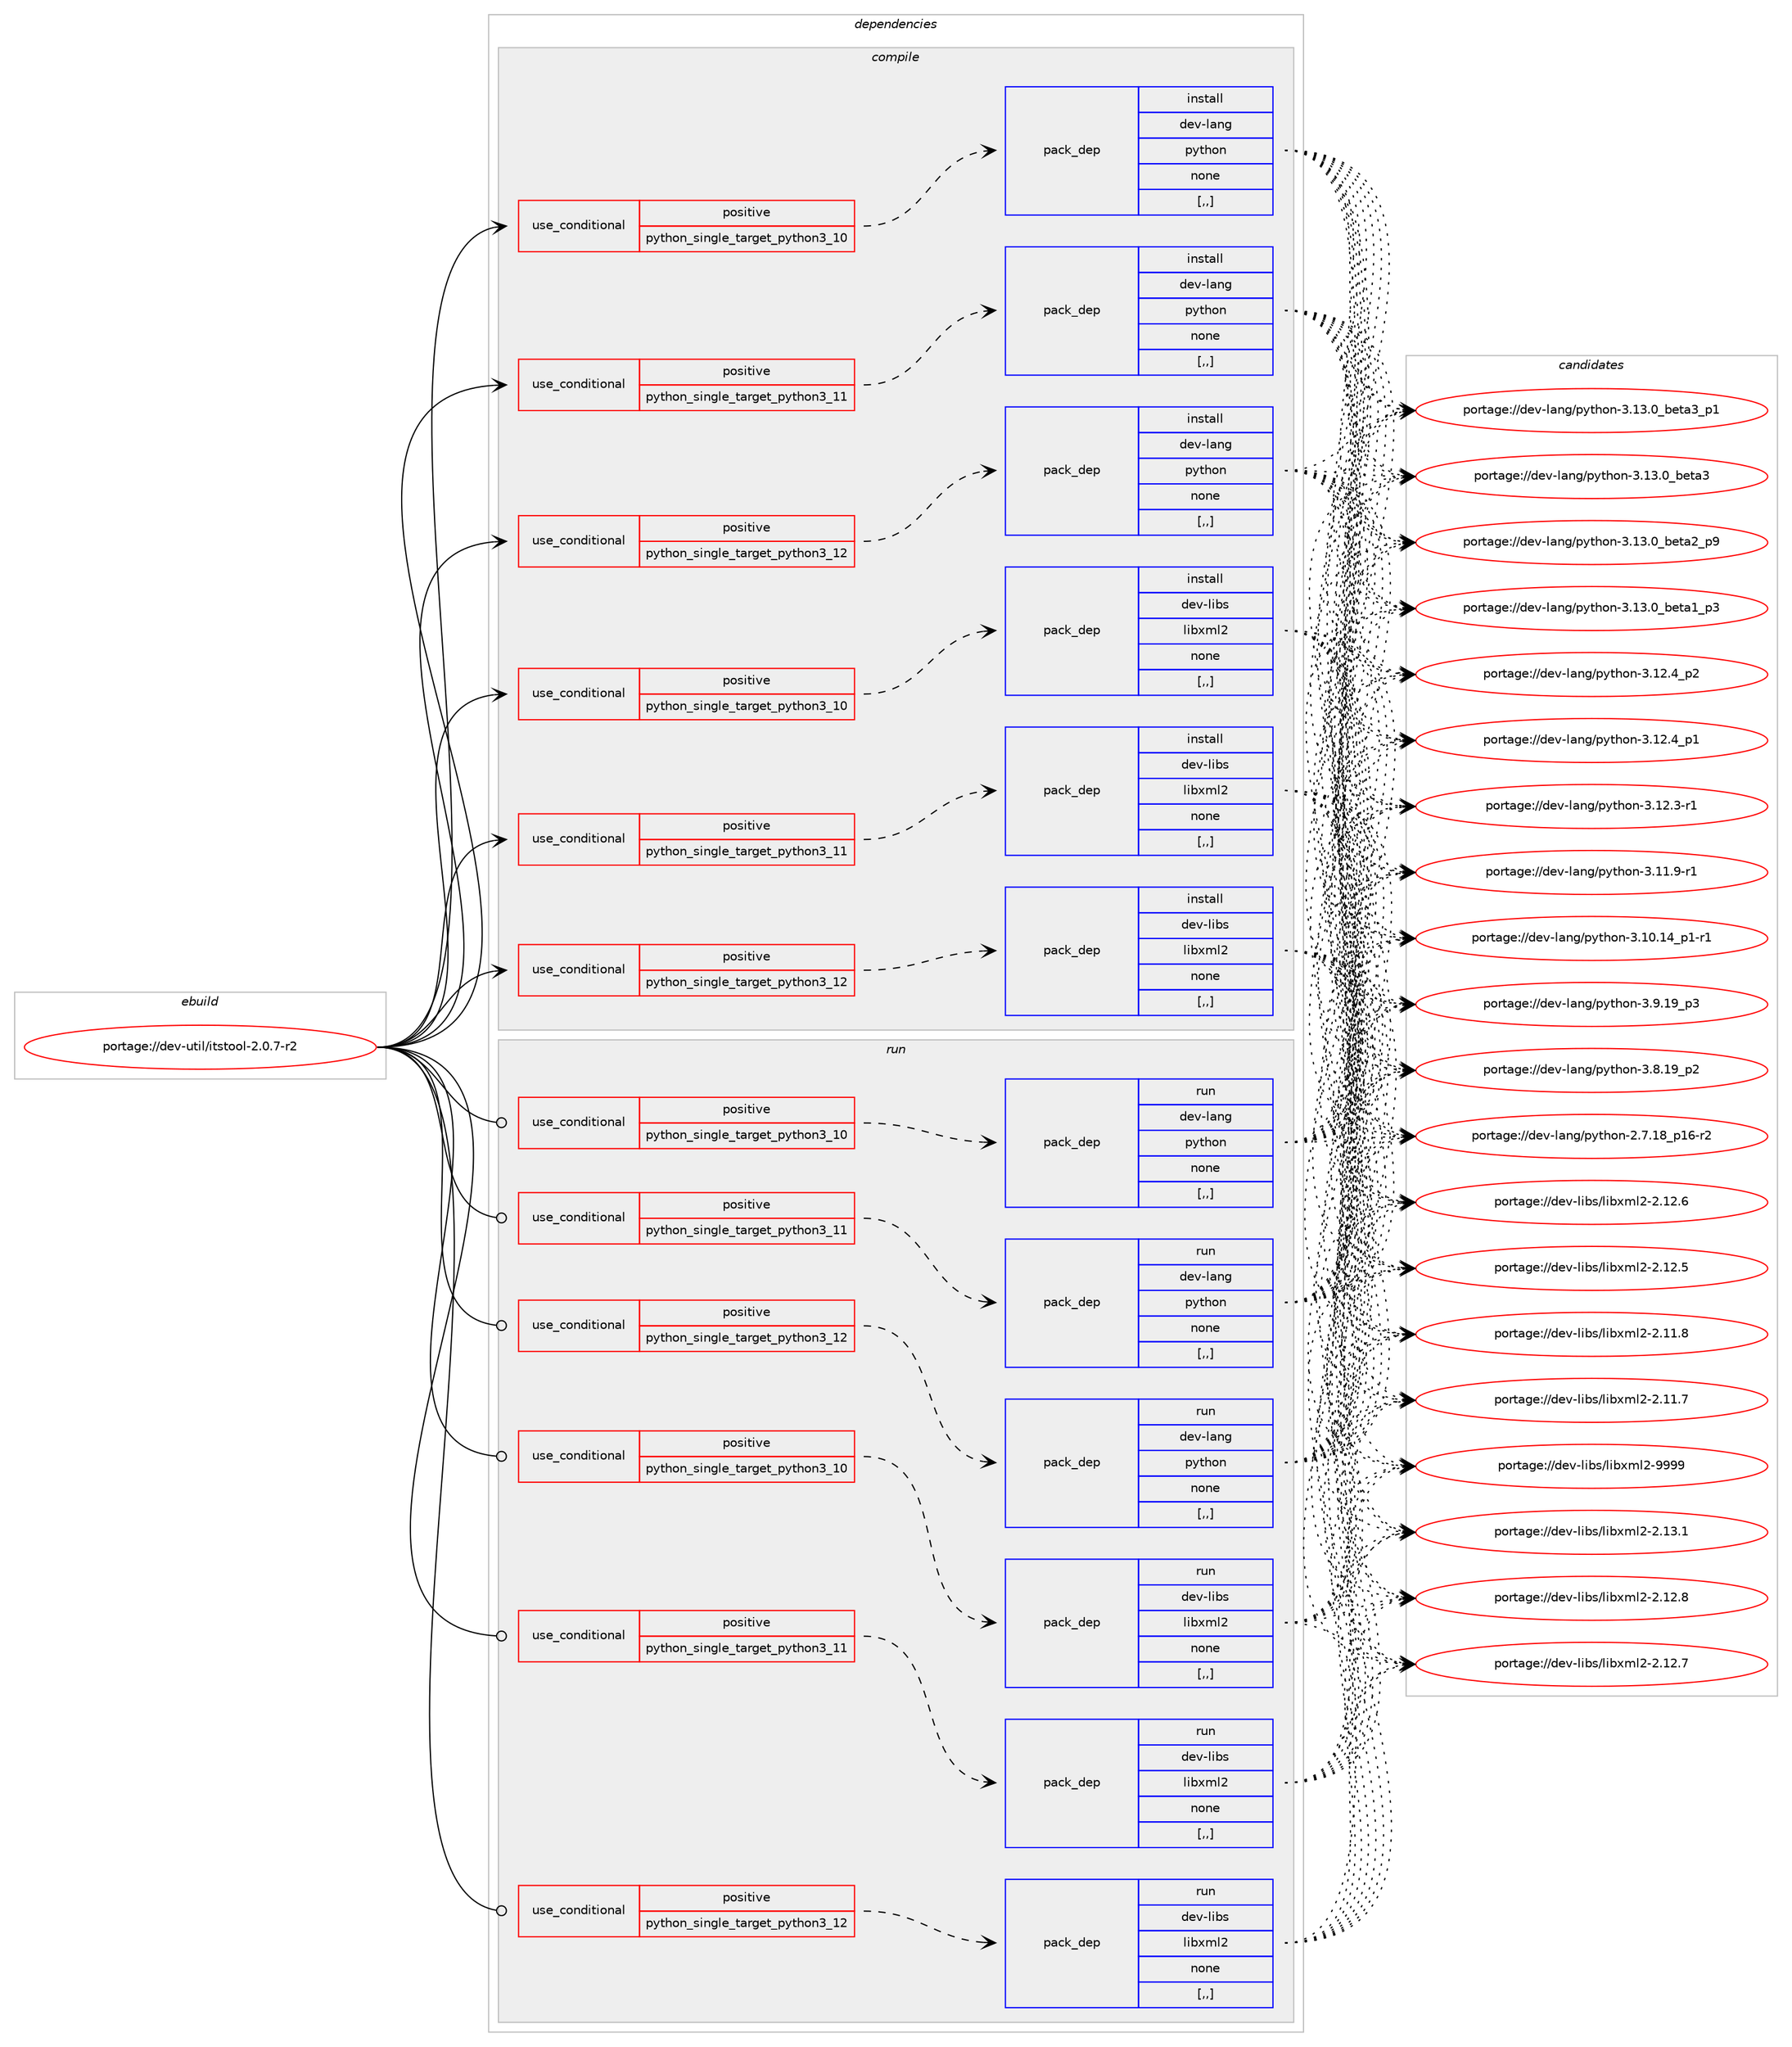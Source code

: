 digraph prolog {

# *************
# Graph options
# *************

newrank=true;
concentrate=true;
compound=true;
graph [rankdir=LR,fontname=Helvetica,fontsize=10,ranksep=1.5];#, ranksep=2.5, nodesep=0.2];
edge  [arrowhead=vee];
node  [fontname=Helvetica,fontsize=10];

# **********
# The ebuild
# **********

subgraph cluster_leftcol {
color=gray;
label=<<i>ebuild</i>>;
id [label="portage://dev-util/itstool-2.0.7-r2", color=red, width=4, href="../dev-util/itstool-2.0.7-r2.svg"];
}

# ****************
# The dependencies
# ****************

subgraph cluster_midcol {
color=gray;
label=<<i>dependencies</i>>;
subgraph cluster_compile {
fillcolor="#eeeeee";
style=filled;
label=<<i>compile</i>>;
subgraph cond60652 {
dependency215259 [label=<<TABLE BORDER="0" CELLBORDER="1" CELLSPACING="0" CELLPADDING="4"><TR><TD ROWSPAN="3" CELLPADDING="10">use_conditional</TD></TR><TR><TD>positive</TD></TR><TR><TD>python_single_target_python3_10</TD></TR></TABLE>>, shape=none, color=red];
subgraph pack153177 {
dependency215260 [label=<<TABLE BORDER="0" CELLBORDER="1" CELLSPACING="0" CELLPADDING="4" WIDTH="220"><TR><TD ROWSPAN="6" CELLPADDING="30">pack_dep</TD></TR><TR><TD WIDTH="110">install</TD></TR><TR><TD>dev-lang</TD></TR><TR><TD>python</TD></TR><TR><TD>none</TD></TR><TR><TD>[,,]</TD></TR></TABLE>>, shape=none, color=blue];
}
dependency215259:e -> dependency215260:w [weight=20,style="dashed",arrowhead="vee"];
}
id:e -> dependency215259:w [weight=20,style="solid",arrowhead="vee"];
subgraph cond60653 {
dependency215261 [label=<<TABLE BORDER="0" CELLBORDER="1" CELLSPACING="0" CELLPADDING="4"><TR><TD ROWSPAN="3" CELLPADDING="10">use_conditional</TD></TR><TR><TD>positive</TD></TR><TR><TD>python_single_target_python3_10</TD></TR></TABLE>>, shape=none, color=red];
subgraph pack153178 {
dependency215262 [label=<<TABLE BORDER="0" CELLBORDER="1" CELLSPACING="0" CELLPADDING="4" WIDTH="220"><TR><TD ROWSPAN="6" CELLPADDING="30">pack_dep</TD></TR><TR><TD WIDTH="110">install</TD></TR><TR><TD>dev-libs</TD></TR><TR><TD>libxml2</TD></TR><TR><TD>none</TD></TR><TR><TD>[,,]</TD></TR></TABLE>>, shape=none, color=blue];
}
dependency215261:e -> dependency215262:w [weight=20,style="dashed",arrowhead="vee"];
}
id:e -> dependency215261:w [weight=20,style="solid",arrowhead="vee"];
subgraph cond60654 {
dependency215263 [label=<<TABLE BORDER="0" CELLBORDER="1" CELLSPACING="0" CELLPADDING="4"><TR><TD ROWSPAN="3" CELLPADDING="10">use_conditional</TD></TR><TR><TD>positive</TD></TR><TR><TD>python_single_target_python3_11</TD></TR></TABLE>>, shape=none, color=red];
subgraph pack153179 {
dependency215264 [label=<<TABLE BORDER="0" CELLBORDER="1" CELLSPACING="0" CELLPADDING="4" WIDTH="220"><TR><TD ROWSPAN="6" CELLPADDING="30">pack_dep</TD></TR><TR><TD WIDTH="110">install</TD></TR><TR><TD>dev-lang</TD></TR><TR><TD>python</TD></TR><TR><TD>none</TD></TR><TR><TD>[,,]</TD></TR></TABLE>>, shape=none, color=blue];
}
dependency215263:e -> dependency215264:w [weight=20,style="dashed",arrowhead="vee"];
}
id:e -> dependency215263:w [weight=20,style="solid",arrowhead="vee"];
subgraph cond60655 {
dependency215265 [label=<<TABLE BORDER="0" CELLBORDER="1" CELLSPACING="0" CELLPADDING="4"><TR><TD ROWSPAN="3" CELLPADDING="10">use_conditional</TD></TR><TR><TD>positive</TD></TR><TR><TD>python_single_target_python3_11</TD></TR></TABLE>>, shape=none, color=red];
subgraph pack153180 {
dependency215266 [label=<<TABLE BORDER="0" CELLBORDER="1" CELLSPACING="0" CELLPADDING="4" WIDTH="220"><TR><TD ROWSPAN="6" CELLPADDING="30">pack_dep</TD></TR><TR><TD WIDTH="110">install</TD></TR><TR><TD>dev-libs</TD></TR><TR><TD>libxml2</TD></TR><TR><TD>none</TD></TR><TR><TD>[,,]</TD></TR></TABLE>>, shape=none, color=blue];
}
dependency215265:e -> dependency215266:w [weight=20,style="dashed",arrowhead="vee"];
}
id:e -> dependency215265:w [weight=20,style="solid",arrowhead="vee"];
subgraph cond60656 {
dependency215267 [label=<<TABLE BORDER="0" CELLBORDER="1" CELLSPACING="0" CELLPADDING="4"><TR><TD ROWSPAN="3" CELLPADDING="10">use_conditional</TD></TR><TR><TD>positive</TD></TR><TR><TD>python_single_target_python3_12</TD></TR></TABLE>>, shape=none, color=red];
subgraph pack153181 {
dependency215268 [label=<<TABLE BORDER="0" CELLBORDER="1" CELLSPACING="0" CELLPADDING="4" WIDTH="220"><TR><TD ROWSPAN="6" CELLPADDING="30">pack_dep</TD></TR><TR><TD WIDTH="110">install</TD></TR><TR><TD>dev-lang</TD></TR><TR><TD>python</TD></TR><TR><TD>none</TD></TR><TR><TD>[,,]</TD></TR></TABLE>>, shape=none, color=blue];
}
dependency215267:e -> dependency215268:w [weight=20,style="dashed",arrowhead="vee"];
}
id:e -> dependency215267:w [weight=20,style="solid",arrowhead="vee"];
subgraph cond60657 {
dependency215269 [label=<<TABLE BORDER="0" CELLBORDER="1" CELLSPACING="0" CELLPADDING="4"><TR><TD ROWSPAN="3" CELLPADDING="10">use_conditional</TD></TR><TR><TD>positive</TD></TR><TR><TD>python_single_target_python3_12</TD></TR></TABLE>>, shape=none, color=red];
subgraph pack153182 {
dependency215270 [label=<<TABLE BORDER="0" CELLBORDER="1" CELLSPACING="0" CELLPADDING="4" WIDTH="220"><TR><TD ROWSPAN="6" CELLPADDING="30">pack_dep</TD></TR><TR><TD WIDTH="110">install</TD></TR><TR><TD>dev-libs</TD></TR><TR><TD>libxml2</TD></TR><TR><TD>none</TD></TR><TR><TD>[,,]</TD></TR></TABLE>>, shape=none, color=blue];
}
dependency215269:e -> dependency215270:w [weight=20,style="dashed",arrowhead="vee"];
}
id:e -> dependency215269:w [weight=20,style="solid",arrowhead="vee"];
}
subgraph cluster_compileandrun {
fillcolor="#eeeeee";
style=filled;
label=<<i>compile and run</i>>;
}
subgraph cluster_run {
fillcolor="#eeeeee";
style=filled;
label=<<i>run</i>>;
subgraph cond60658 {
dependency215271 [label=<<TABLE BORDER="0" CELLBORDER="1" CELLSPACING="0" CELLPADDING="4"><TR><TD ROWSPAN="3" CELLPADDING="10">use_conditional</TD></TR><TR><TD>positive</TD></TR><TR><TD>python_single_target_python3_10</TD></TR></TABLE>>, shape=none, color=red];
subgraph pack153183 {
dependency215272 [label=<<TABLE BORDER="0" CELLBORDER="1" CELLSPACING="0" CELLPADDING="4" WIDTH="220"><TR><TD ROWSPAN="6" CELLPADDING="30">pack_dep</TD></TR><TR><TD WIDTH="110">run</TD></TR><TR><TD>dev-lang</TD></TR><TR><TD>python</TD></TR><TR><TD>none</TD></TR><TR><TD>[,,]</TD></TR></TABLE>>, shape=none, color=blue];
}
dependency215271:e -> dependency215272:w [weight=20,style="dashed",arrowhead="vee"];
}
id:e -> dependency215271:w [weight=20,style="solid",arrowhead="odot"];
subgraph cond60659 {
dependency215273 [label=<<TABLE BORDER="0" CELLBORDER="1" CELLSPACING="0" CELLPADDING="4"><TR><TD ROWSPAN="3" CELLPADDING="10">use_conditional</TD></TR><TR><TD>positive</TD></TR><TR><TD>python_single_target_python3_10</TD></TR></TABLE>>, shape=none, color=red];
subgraph pack153184 {
dependency215274 [label=<<TABLE BORDER="0" CELLBORDER="1" CELLSPACING="0" CELLPADDING="4" WIDTH="220"><TR><TD ROWSPAN="6" CELLPADDING="30">pack_dep</TD></TR><TR><TD WIDTH="110">run</TD></TR><TR><TD>dev-libs</TD></TR><TR><TD>libxml2</TD></TR><TR><TD>none</TD></TR><TR><TD>[,,]</TD></TR></TABLE>>, shape=none, color=blue];
}
dependency215273:e -> dependency215274:w [weight=20,style="dashed",arrowhead="vee"];
}
id:e -> dependency215273:w [weight=20,style="solid",arrowhead="odot"];
subgraph cond60660 {
dependency215275 [label=<<TABLE BORDER="0" CELLBORDER="1" CELLSPACING="0" CELLPADDING="4"><TR><TD ROWSPAN="3" CELLPADDING="10">use_conditional</TD></TR><TR><TD>positive</TD></TR><TR><TD>python_single_target_python3_11</TD></TR></TABLE>>, shape=none, color=red];
subgraph pack153185 {
dependency215276 [label=<<TABLE BORDER="0" CELLBORDER="1" CELLSPACING="0" CELLPADDING="4" WIDTH="220"><TR><TD ROWSPAN="6" CELLPADDING="30">pack_dep</TD></TR><TR><TD WIDTH="110">run</TD></TR><TR><TD>dev-lang</TD></TR><TR><TD>python</TD></TR><TR><TD>none</TD></TR><TR><TD>[,,]</TD></TR></TABLE>>, shape=none, color=blue];
}
dependency215275:e -> dependency215276:w [weight=20,style="dashed",arrowhead="vee"];
}
id:e -> dependency215275:w [weight=20,style="solid",arrowhead="odot"];
subgraph cond60661 {
dependency215277 [label=<<TABLE BORDER="0" CELLBORDER="1" CELLSPACING="0" CELLPADDING="4"><TR><TD ROWSPAN="3" CELLPADDING="10">use_conditional</TD></TR><TR><TD>positive</TD></TR><TR><TD>python_single_target_python3_11</TD></TR></TABLE>>, shape=none, color=red];
subgraph pack153186 {
dependency215278 [label=<<TABLE BORDER="0" CELLBORDER="1" CELLSPACING="0" CELLPADDING="4" WIDTH="220"><TR><TD ROWSPAN="6" CELLPADDING="30">pack_dep</TD></TR><TR><TD WIDTH="110">run</TD></TR><TR><TD>dev-libs</TD></TR><TR><TD>libxml2</TD></TR><TR><TD>none</TD></TR><TR><TD>[,,]</TD></TR></TABLE>>, shape=none, color=blue];
}
dependency215277:e -> dependency215278:w [weight=20,style="dashed",arrowhead="vee"];
}
id:e -> dependency215277:w [weight=20,style="solid",arrowhead="odot"];
subgraph cond60662 {
dependency215279 [label=<<TABLE BORDER="0" CELLBORDER="1" CELLSPACING="0" CELLPADDING="4"><TR><TD ROWSPAN="3" CELLPADDING="10">use_conditional</TD></TR><TR><TD>positive</TD></TR><TR><TD>python_single_target_python3_12</TD></TR></TABLE>>, shape=none, color=red];
subgraph pack153187 {
dependency215280 [label=<<TABLE BORDER="0" CELLBORDER="1" CELLSPACING="0" CELLPADDING="4" WIDTH="220"><TR><TD ROWSPAN="6" CELLPADDING="30">pack_dep</TD></TR><TR><TD WIDTH="110">run</TD></TR><TR><TD>dev-lang</TD></TR><TR><TD>python</TD></TR><TR><TD>none</TD></TR><TR><TD>[,,]</TD></TR></TABLE>>, shape=none, color=blue];
}
dependency215279:e -> dependency215280:w [weight=20,style="dashed",arrowhead="vee"];
}
id:e -> dependency215279:w [weight=20,style="solid",arrowhead="odot"];
subgraph cond60663 {
dependency215281 [label=<<TABLE BORDER="0" CELLBORDER="1" CELLSPACING="0" CELLPADDING="4"><TR><TD ROWSPAN="3" CELLPADDING="10">use_conditional</TD></TR><TR><TD>positive</TD></TR><TR><TD>python_single_target_python3_12</TD></TR></TABLE>>, shape=none, color=red];
subgraph pack153188 {
dependency215282 [label=<<TABLE BORDER="0" CELLBORDER="1" CELLSPACING="0" CELLPADDING="4" WIDTH="220"><TR><TD ROWSPAN="6" CELLPADDING="30">pack_dep</TD></TR><TR><TD WIDTH="110">run</TD></TR><TR><TD>dev-libs</TD></TR><TR><TD>libxml2</TD></TR><TR><TD>none</TD></TR><TR><TD>[,,]</TD></TR></TABLE>>, shape=none, color=blue];
}
dependency215281:e -> dependency215282:w [weight=20,style="dashed",arrowhead="vee"];
}
id:e -> dependency215281:w [weight=20,style="solid",arrowhead="odot"];
}
}

# **************
# The candidates
# **************

subgraph cluster_choices {
rank=same;
color=gray;
label=<<i>candidates</i>>;

subgraph choice153177 {
color=black;
nodesep=1;
choice10010111845108971101034711212111610411111045514649514648959810111697519511249 [label="portage://dev-lang/python-3.13.0_beta3_p1", color=red, width=4,href="../dev-lang/python-3.13.0_beta3_p1.svg"];
choice1001011184510897110103471121211161041111104551464951464895981011169751 [label="portage://dev-lang/python-3.13.0_beta3", color=red, width=4,href="../dev-lang/python-3.13.0_beta3.svg"];
choice10010111845108971101034711212111610411111045514649514648959810111697509511257 [label="portage://dev-lang/python-3.13.0_beta2_p9", color=red, width=4,href="../dev-lang/python-3.13.0_beta2_p9.svg"];
choice10010111845108971101034711212111610411111045514649514648959810111697499511251 [label="portage://dev-lang/python-3.13.0_beta1_p3", color=red, width=4,href="../dev-lang/python-3.13.0_beta1_p3.svg"];
choice100101118451089711010347112121116104111110455146495046529511250 [label="portage://dev-lang/python-3.12.4_p2", color=red, width=4,href="../dev-lang/python-3.12.4_p2.svg"];
choice100101118451089711010347112121116104111110455146495046529511249 [label="portage://dev-lang/python-3.12.4_p1", color=red, width=4,href="../dev-lang/python-3.12.4_p1.svg"];
choice100101118451089711010347112121116104111110455146495046514511449 [label="portage://dev-lang/python-3.12.3-r1", color=red, width=4,href="../dev-lang/python-3.12.3-r1.svg"];
choice100101118451089711010347112121116104111110455146494946574511449 [label="portage://dev-lang/python-3.11.9-r1", color=red, width=4,href="../dev-lang/python-3.11.9-r1.svg"];
choice100101118451089711010347112121116104111110455146494846495295112494511449 [label="portage://dev-lang/python-3.10.14_p1-r1", color=red, width=4,href="../dev-lang/python-3.10.14_p1-r1.svg"];
choice100101118451089711010347112121116104111110455146574649579511251 [label="portage://dev-lang/python-3.9.19_p3", color=red, width=4,href="../dev-lang/python-3.9.19_p3.svg"];
choice100101118451089711010347112121116104111110455146564649579511250 [label="portage://dev-lang/python-3.8.19_p2", color=red, width=4,href="../dev-lang/python-3.8.19_p2.svg"];
choice100101118451089711010347112121116104111110455046554649569511249544511450 [label="portage://dev-lang/python-2.7.18_p16-r2", color=red, width=4,href="../dev-lang/python-2.7.18_p16-r2.svg"];
dependency215260:e -> choice10010111845108971101034711212111610411111045514649514648959810111697519511249:w [style=dotted,weight="100"];
dependency215260:e -> choice1001011184510897110103471121211161041111104551464951464895981011169751:w [style=dotted,weight="100"];
dependency215260:e -> choice10010111845108971101034711212111610411111045514649514648959810111697509511257:w [style=dotted,weight="100"];
dependency215260:e -> choice10010111845108971101034711212111610411111045514649514648959810111697499511251:w [style=dotted,weight="100"];
dependency215260:e -> choice100101118451089711010347112121116104111110455146495046529511250:w [style=dotted,weight="100"];
dependency215260:e -> choice100101118451089711010347112121116104111110455146495046529511249:w [style=dotted,weight="100"];
dependency215260:e -> choice100101118451089711010347112121116104111110455146495046514511449:w [style=dotted,weight="100"];
dependency215260:e -> choice100101118451089711010347112121116104111110455146494946574511449:w [style=dotted,weight="100"];
dependency215260:e -> choice100101118451089711010347112121116104111110455146494846495295112494511449:w [style=dotted,weight="100"];
dependency215260:e -> choice100101118451089711010347112121116104111110455146574649579511251:w [style=dotted,weight="100"];
dependency215260:e -> choice100101118451089711010347112121116104111110455146564649579511250:w [style=dotted,weight="100"];
dependency215260:e -> choice100101118451089711010347112121116104111110455046554649569511249544511450:w [style=dotted,weight="100"];
}
subgraph choice153178 {
color=black;
nodesep=1;
choice10010111845108105981154710810598120109108504557575757 [label="portage://dev-libs/libxml2-9999", color=red, width=4,href="../dev-libs/libxml2-9999.svg"];
choice100101118451081059811547108105981201091085045504649514649 [label="portage://dev-libs/libxml2-2.13.1", color=red, width=4,href="../dev-libs/libxml2-2.13.1.svg"];
choice100101118451081059811547108105981201091085045504649504656 [label="portage://dev-libs/libxml2-2.12.8", color=red, width=4,href="../dev-libs/libxml2-2.12.8.svg"];
choice100101118451081059811547108105981201091085045504649504655 [label="portage://dev-libs/libxml2-2.12.7", color=red, width=4,href="../dev-libs/libxml2-2.12.7.svg"];
choice100101118451081059811547108105981201091085045504649504654 [label="portage://dev-libs/libxml2-2.12.6", color=red, width=4,href="../dev-libs/libxml2-2.12.6.svg"];
choice100101118451081059811547108105981201091085045504649504653 [label="portage://dev-libs/libxml2-2.12.5", color=red, width=4,href="../dev-libs/libxml2-2.12.5.svg"];
choice100101118451081059811547108105981201091085045504649494656 [label="portage://dev-libs/libxml2-2.11.8", color=red, width=4,href="../dev-libs/libxml2-2.11.8.svg"];
choice100101118451081059811547108105981201091085045504649494655 [label="portage://dev-libs/libxml2-2.11.7", color=red, width=4,href="../dev-libs/libxml2-2.11.7.svg"];
dependency215262:e -> choice10010111845108105981154710810598120109108504557575757:w [style=dotted,weight="100"];
dependency215262:e -> choice100101118451081059811547108105981201091085045504649514649:w [style=dotted,weight="100"];
dependency215262:e -> choice100101118451081059811547108105981201091085045504649504656:w [style=dotted,weight="100"];
dependency215262:e -> choice100101118451081059811547108105981201091085045504649504655:w [style=dotted,weight="100"];
dependency215262:e -> choice100101118451081059811547108105981201091085045504649504654:w [style=dotted,weight="100"];
dependency215262:e -> choice100101118451081059811547108105981201091085045504649504653:w [style=dotted,weight="100"];
dependency215262:e -> choice100101118451081059811547108105981201091085045504649494656:w [style=dotted,weight="100"];
dependency215262:e -> choice100101118451081059811547108105981201091085045504649494655:w [style=dotted,weight="100"];
}
subgraph choice153179 {
color=black;
nodesep=1;
choice10010111845108971101034711212111610411111045514649514648959810111697519511249 [label="portage://dev-lang/python-3.13.0_beta3_p1", color=red, width=4,href="../dev-lang/python-3.13.0_beta3_p1.svg"];
choice1001011184510897110103471121211161041111104551464951464895981011169751 [label="portage://dev-lang/python-3.13.0_beta3", color=red, width=4,href="../dev-lang/python-3.13.0_beta3.svg"];
choice10010111845108971101034711212111610411111045514649514648959810111697509511257 [label="portage://dev-lang/python-3.13.0_beta2_p9", color=red, width=4,href="../dev-lang/python-3.13.0_beta2_p9.svg"];
choice10010111845108971101034711212111610411111045514649514648959810111697499511251 [label="portage://dev-lang/python-3.13.0_beta1_p3", color=red, width=4,href="../dev-lang/python-3.13.0_beta1_p3.svg"];
choice100101118451089711010347112121116104111110455146495046529511250 [label="portage://dev-lang/python-3.12.4_p2", color=red, width=4,href="../dev-lang/python-3.12.4_p2.svg"];
choice100101118451089711010347112121116104111110455146495046529511249 [label="portage://dev-lang/python-3.12.4_p1", color=red, width=4,href="../dev-lang/python-3.12.4_p1.svg"];
choice100101118451089711010347112121116104111110455146495046514511449 [label="portage://dev-lang/python-3.12.3-r1", color=red, width=4,href="../dev-lang/python-3.12.3-r1.svg"];
choice100101118451089711010347112121116104111110455146494946574511449 [label="portage://dev-lang/python-3.11.9-r1", color=red, width=4,href="../dev-lang/python-3.11.9-r1.svg"];
choice100101118451089711010347112121116104111110455146494846495295112494511449 [label="portage://dev-lang/python-3.10.14_p1-r1", color=red, width=4,href="../dev-lang/python-3.10.14_p1-r1.svg"];
choice100101118451089711010347112121116104111110455146574649579511251 [label="portage://dev-lang/python-3.9.19_p3", color=red, width=4,href="../dev-lang/python-3.9.19_p3.svg"];
choice100101118451089711010347112121116104111110455146564649579511250 [label="portage://dev-lang/python-3.8.19_p2", color=red, width=4,href="../dev-lang/python-3.8.19_p2.svg"];
choice100101118451089711010347112121116104111110455046554649569511249544511450 [label="portage://dev-lang/python-2.7.18_p16-r2", color=red, width=4,href="../dev-lang/python-2.7.18_p16-r2.svg"];
dependency215264:e -> choice10010111845108971101034711212111610411111045514649514648959810111697519511249:w [style=dotted,weight="100"];
dependency215264:e -> choice1001011184510897110103471121211161041111104551464951464895981011169751:w [style=dotted,weight="100"];
dependency215264:e -> choice10010111845108971101034711212111610411111045514649514648959810111697509511257:w [style=dotted,weight="100"];
dependency215264:e -> choice10010111845108971101034711212111610411111045514649514648959810111697499511251:w [style=dotted,weight="100"];
dependency215264:e -> choice100101118451089711010347112121116104111110455146495046529511250:w [style=dotted,weight="100"];
dependency215264:e -> choice100101118451089711010347112121116104111110455146495046529511249:w [style=dotted,weight="100"];
dependency215264:e -> choice100101118451089711010347112121116104111110455146495046514511449:w [style=dotted,weight="100"];
dependency215264:e -> choice100101118451089711010347112121116104111110455146494946574511449:w [style=dotted,weight="100"];
dependency215264:e -> choice100101118451089711010347112121116104111110455146494846495295112494511449:w [style=dotted,weight="100"];
dependency215264:e -> choice100101118451089711010347112121116104111110455146574649579511251:w [style=dotted,weight="100"];
dependency215264:e -> choice100101118451089711010347112121116104111110455146564649579511250:w [style=dotted,weight="100"];
dependency215264:e -> choice100101118451089711010347112121116104111110455046554649569511249544511450:w [style=dotted,weight="100"];
}
subgraph choice153180 {
color=black;
nodesep=1;
choice10010111845108105981154710810598120109108504557575757 [label="portage://dev-libs/libxml2-9999", color=red, width=4,href="../dev-libs/libxml2-9999.svg"];
choice100101118451081059811547108105981201091085045504649514649 [label="portage://dev-libs/libxml2-2.13.1", color=red, width=4,href="../dev-libs/libxml2-2.13.1.svg"];
choice100101118451081059811547108105981201091085045504649504656 [label="portage://dev-libs/libxml2-2.12.8", color=red, width=4,href="../dev-libs/libxml2-2.12.8.svg"];
choice100101118451081059811547108105981201091085045504649504655 [label="portage://dev-libs/libxml2-2.12.7", color=red, width=4,href="../dev-libs/libxml2-2.12.7.svg"];
choice100101118451081059811547108105981201091085045504649504654 [label="portage://dev-libs/libxml2-2.12.6", color=red, width=4,href="../dev-libs/libxml2-2.12.6.svg"];
choice100101118451081059811547108105981201091085045504649504653 [label="portage://dev-libs/libxml2-2.12.5", color=red, width=4,href="../dev-libs/libxml2-2.12.5.svg"];
choice100101118451081059811547108105981201091085045504649494656 [label="portage://dev-libs/libxml2-2.11.8", color=red, width=4,href="../dev-libs/libxml2-2.11.8.svg"];
choice100101118451081059811547108105981201091085045504649494655 [label="portage://dev-libs/libxml2-2.11.7", color=red, width=4,href="../dev-libs/libxml2-2.11.7.svg"];
dependency215266:e -> choice10010111845108105981154710810598120109108504557575757:w [style=dotted,weight="100"];
dependency215266:e -> choice100101118451081059811547108105981201091085045504649514649:w [style=dotted,weight="100"];
dependency215266:e -> choice100101118451081059811547108105981201091085045504649504656:w [style=dotted,weight="100"];
dependency215266:e -> choice100101118451081059811547108105981201091085045504649504655:w [style=dotted,weight="100"];
dependency215266:e -> choice100101118451081059811547108105981201091085045504649504654:w [style=dotted,weight="100"];
dependency215266:e -> choice100101118451081059811547108105981201091085045504649504653:w [style=dotted,weight="100"];
dependency215266:e -> choice100101118451081059811547108105981201091085045504649494656:w [style=dotted,weight="100"];
dependency215266:e -> choice100101118451081059811547108105981201091085045504649494655:w [style=dotted,weight="100"];
}
subgraph choice153181 {
color=black;
nodesep=1;
choice10010111845108971101034711212111610411111045514649514648959810111697519511249 [label="portage://dev-lang/python-3.13.0_beta3_p1", color=red, width=4,href="../dev-lang/python-3.13.0_beta3_p1.svg"];
choice1001011184510897110103471121211161041111104551464951464895981011169751 [label="portage://dev-lang/python-3.13.0_beta3", color=red, width=4,href="../dev-lang/python-3.13.0_beta3.svg"];
choice10010111845108971101034711212111610411111045514649514648959810111697509511257 [label="portage://dev-lang/python-3.13.0_beta2_p9", color=red, width=4,href="../dev-lang/python-3.13.0_beta2_p9.svg"];
choice10010111845108971101034711212111610411111045514649514648959810111697499511251 [label="portage://dev-lang/python-3.13.0_beta1_p3", color=red, width=4,href="../dev-lang/python-3.13.0_beta1_p3.svg"];
choice100101118451089711010347112121116104111110455146495046529511250 [label="portage://dev-lang/python-3.12.4_p2", color=red, width=4,href="../dev-lang/python-3.12.4_p2.svg"];
choice100101118451089711010347112121116104111110455146495046529511249 [label="portage://dev-lang/python-3.12.4_p1", color=red, width=4,href="../dev-lang/python-3.12.4_p1.svg"];
choice100101118451089711010347112121116104111110455146495046514511449 [label="portage://dev-lang/python-3.12.3-r1", color=red, width=4,href="../dev-lang/python-3.12.3-r1.svg"];
choice100101118451089711010347112121116104111110455146494946574511449 [label="portage://dev-lang/python-3.11.9-r1", color=red, width=4,href="../dev-lang/python-3.11.9-r1.svg"];
choice100101118451089711010347112121116104111110455146494846495295112494511449 [label="portage://dev-lang/python-3.10.14_p1-r1", color=red, width=4,href="../dev-lang/python-3.10.14_p1-r1.svg"];
choice100101118451089711010347112121116104111110455146574649579511251 [label="portage://dev-lang/python-3.9.19_p3", color=red, width=4,href="../dev-lang/python-3.9.19_p3.svg"];
choice100101118451089711010347112121116104111110455146564649579511250 [label="portage://dev-lang/python-3.8.19_p2", color=red, width=4,href="../dev-lang/python-3.8.19_p2.svg"];
choice100101118451089711010347112121116104111110455046554649569511249544511450 [label="portage://dev-lang/python-2.7.18_p16-r2", color=red, width=4,href="../dev-lang/python-2.7.18_p16-r2.svg"];
dependency215268:e -> choice10010111845108971101034711212111610411111045514649514648959810111697519511249:w [style=dotted,weight="100"];
dependency215268:e -> choice1001011184510897110103471121211161041111104551464951464895981011169751:w [style=dotted,weight="100"];
dependency215268:e -> choice10010111845108971101034711212111610411111045514649514648959810111697509511257:w [style=dotted,weight="100"];
dependency215268:e -> choice10010111845108971101034711212111610411111045514649514648959810111697499511251:w [style=dotted,weight="100"];
dependency215268:e -> choice100101118451089711010347112121116104111110455146495046529511250:w [style=dotted,weight="100"];
dependency215268:e -> choice100101118451089711010347112121116104111110455146495046529511249:w [style=dotted,weight="100"];
dependency215268:e -> choice100101118451089711010347112121116104111110455146495046514511449:w [style=dotted,weight="100"];
dependency215268:e -> choice100101118451089711010347112121116104111110455146494946574511449:w [style=dotted,weight="100"];
dependency215268:e -> choice100101118451089711010347112121116104111110455146494846495295112494511449:w [style=dotted,weight="100"];
dependency215268:e -> choice100101118451089711010347112121116104111110455146574649579511251:w [style=dotted,weight="100"];
dependency215268:e -> choice100101118451089711010347112121116104111110455146564649579511250:w [style=dotted,weight="100"];
dependency215268:e -> choice100101118451089711010347112121116104111110455046554649569511249544511450:w [style=dotted,weight="100"];
}
subgraph choice153182 {
color=black;
nodesep=1;
choice10010111845108105981154710810598120109108504557575757 [label="portage://dev-libs/libxml2-9999", color=red, width=4,href="../dev-libs/libxml2-9999.svg"];
choice100101118451081059811547108105981201091085045504649514649 [label="portage://dev-libs/libxml2-2.13.1", color=red, width=4,href="../dev-libs/libxml2-2.13.1.svg"];
choice100101118451081059811547108105981201091085045504649504656 [label="portage://dev-libs/libxml2-2.12.8", color=red, width=4,href="../dev-libs/libxml2-2.12.8.svg"];
choice100101118451081059811547108105981201091085045504649504655 [label="portage://dev-libs/libxml2-2.12.7", color=red, width=4,href="../dev-libs/libxml2-2.12.7.svg"];
choice100101118451081059811547108105981201091085045504649504654 [label="portage://dev-libs/libxml2-2.12.6", color=red, width=4,href="../dev-libs/libxml2-2.12.6.svg"];
choice100101118451081059811547108105981201091085045504649504653 [label="portage://dev-libs/libxml2-2.12.5", color=red, width=4,href="../dev-libs/libxml2-2.12.5.svg"];
choice100101118451081059811547108105981201091085045504649494656 [label="portage://dev-libs/libxml2-2.11.8", color=red, width=4,href="../dev-libs/libxml2-2.11.8.svg"];
choice100101118451081059811547108105981201091085045504649494655 [label="portage://dev-libs/libxml2-2.11.7", color=red, width=4,href="../dev-libs/libxml2-2.11.7.svg"];
dependency215270:e -> choice10010111845108105981154710810598120109108504557575757:w [style=dotted,weight="100"];
dependency215270:e -> choice100101118451081059811547108105981201091085045504649514649:w [style=dotted,weight="100"];
dependency215270:e -> choice100101118451081059811547108105981201091085045504649504656:w [style=dotted,weight="100"];
dependency215270:e -> choice100101118451081059811547108105981201091085045504649504655:w [style=dotted,weight="100"];
dependency215270:e -> choice100101118451081059811547108105981201091085045504649504654:w [style=dotted,weight="100"];
dependency215270:e -> choice100101118451081059811547108105981201091085045504649504653:w [style=dotted,weight="100"];
dependency215270:e -> choice100101118451081059811547108105981201091085045504649494656:w [style=dotted,weight="100"];
dependency215270:e -> choice100101118451081059811547108105981201091085045504649494655:w [style=dotted,weight="100"];
}
subgraph choice153183 {
color=black;
nodesep=1;
choice10010111845108971101034711212111610411111045514649514648959810111697519511249 [label="portage://dev-lang/python-3.13.0_beta3_p1", color=red, width=4,href="../dev-lang/python-3.13.0_beta3_p1.svg"];
choice1001011184510897110103471121211161041111104551464951464895981011169751 [label="portage://dev-lang/python-3.13.0_beta3", color=red, width=4,href="../dev-lang/python-3.13.0_beta3.svg"];
choice10010111845108971101034711212111610411111045514649514648959810111697509511257 [label="portage://dev-lang/python-3.13.0_beta2_p9", color=red, width=4,href="../dev-lang/python-3.13.0_beta2_p9.svg"];
choice10010111845108971101034711212111610411111045514649514648959810111697499511251 [label="portage://dev-lang/python-3.13.0_beta1_p3", color=red, width=4,href="../dev-lang/python-3.13.0_beta1_p3.svg"];
choice100101118451089711010347112121116104111110455146495046529511250 [label="portage://dev-lang/python-3.12.4_p2", color=red, width=4,href="../dev-lang/python-3.12.4_p2.svg"];
choice100101118451089711010347112121116104111110455146495046529511249 [label="portage://dev-lang/python-3.12.4_p1", color=red, width=4,href="../dev-lang/python-3.12.4_p1.svg"];
choice100101118451089711010347112121116104111110455146495046514511449 [label="portage://dev-lang/python-3.12.3-r1", color=red, width=4,href="../dev-lang/python-3.12.3-r1.svg"];
choice100101118451089711010347112121116104111110455146494946574511449 [label="portage://dev-lang/python-3.11.9-r1", color=red, width=4,href="../dev-lang/python-3.11.9-r1.svg"];
choice100101118451089711010347112121116104111110455146494846495295112494511449 [label="portage://dev-lang/python-3.10.14_p1-r1", color=red, width=4,href="../dev-lang/python-3.10.14_p1-r1.svg"];
choice100101118451089711010347112121116104111110455146574649579511251 [label="portage://dev-lang/python-3.9.19_p3", color=red, width=4,href="../dev-lang/python-3.9.19_p3.svg"];
choice100101118451089711010347112121116104111110455146564649579511250 [label="portage://dev-lang/python-3.8.19_p2", color=red, width=4,href="../dev-lang/python-3.8.19_p2.svg"];
choice100101118451089711010347112121116104111110455046554649569511249544511450 [label="portage://dev-lang/python-2.7.18_p16-r2", color=red, width=4,href="../dev-lang/python-2.7.18_p16-r2.svg"];
dependency215272:e -> choice10010111845108971101034711212111610411111045514649514648959810111697519511249:w [style=dotted,weight="100"];
dependency215272:e -> choice1001011184510897110103471121211161041111104551464951464895981011169751:w [style=dotted,weight="100"];
dependency215272:e -> choice10010111845108971101034711212111610411111045514649514648959810111697509511257:w [style=dotted,weight="100"];
dependency215272:e -> choice10010111845108971101034711212111610411111045514649514648959810111697499511251:w [style=dotted,weight="100"];
dependency215272:e -> choice100101118451089711010347112121116104111110455146495046529511250:w [style=dotted,weight="100"];
dependency215272:e -> choice100101118451089711010347112121116104111110455146495046529511249:w [style=dotted,weight="100"];
dependency215272:e -> choice100101118451089711010347112121116104111110455146495046514511449:w [style=dotted,weight="100"];
dependency215272:e -> choice100101118451089711010347112121116104111110455146494946574511449:w [style=dotted,weight="100"];
dependency215272:e -> choice100101118451089711010347112121116104111110455146494846495295112494511449:w [style=dotted,weight="100"];
dependency215272:e -> choice100101118451089711010347112121116104111110455146574649579511251:w [style=dotted,weight="100"];
dependency215272:e -> choice100101118451089711010347112121116104111110455146564649579511250:w [style=dotted,weight="100"];
dependency215272:e -> choice100101118451089711010347112121116104111110455046554649569511249544511450:w [style=dotted,weight="100"];
}
subgraph choice153184 {
color=black;
nodesep=1;
choice10010111845108105981154710810598120109108504557575757 [label="portage://dev-libs/libxml2-9999", color=red, width=4,href="../dev-libs/libxml2-9999.svg"];
choice100101118451081059811547108105981201091085045504649514649 [label="portage://dev-libs/libxml2-2.13.1", color=red, width=4,href="../dev-libs/libxml2-2.13.1.svg"];
choice100101118451081059811547108105981201091085045504649504656 [label="portage://dev-libs/libxml2-2.12.8", color=red, width=4,href="../dev-libs/libxml2-2.12.8.svg"];
choice100101118451081059811547108105981201091085045504649504655 [label="portage://dev-libs/libxml2-2.12.7", color=red, width=4,href="../dev-libs/libxml2-2.12.7.svg"];
choice100101118451081059811547108105981201091085045504649504654 [label="portage://dev-libs/libxml2-2.12.6", color=red, width=4,href="../dev-libs/libxml2-2.12.6.svg"];
choice100101118451081059811547108105981201091085045504649504653 [label="portage://dev-libs/libxml2-2.12.5", color=red, width=4,href="../dev-libs/libxml2-2.12.5.svg"];
choice100101118451081059811547108105981201091085045504649494656 [label="portage://dev-libs/libxml2-2.11.8", color=red, width=4,href="../dev-libs/libxml2-2.11.8.svg"];
choice100101118451081059811547108105981201091085045504649494655 [label="portage://dev-libs/libxml2-2.11.7", color=red, width=4,href="../dev-libs/libxml2-2.11.7.svg"];
dependency215274:e -> choice10010111845108105981154710810598120109108504557575757:w [style=dotted,weight="100"];
dependency215274:e -> choice100101118451081059811547108105981201091085045504649514649:w [style=dotted,weight="100"];
dependency215274:e -> choice100101118451081059811547108105981201091085045504649504656:w [style=dotted,weight="100"];
dependency215274:e -> choice100101118451081059811547108105981201091085045504649504655:w [style=dotted,weight="100"];
dependency215274:e -> choice100101118451081059811547108105981201091085045504649504654:w [style=dotted,weight="100"];
dependency215274:e -> choice100101118451081059811547108105981201091085045504649504653:w [style=dotted,weight="100"];
dependency215274:e -> choice100101118451081059811547108105981201091085045504649494656:w [style=dotted,weight="100"];
dependency215274:e -> choice100101118451081059811547108105981201091085045504649494655:w [style=dotted,weight="100"];
}
subgraph choice153185 {
color=black;
nodesep=1;
choice10010111845108971101034711212111610411111045514649514648959810111697519511249 [label="portage://dev-lang/python-3.13.0_beta3_p1", color=red, width=4,href="../dev-lang/python-3.13.0_beta3_p1.svg"];
choice1001011184510897110103471121211161041111104551464951464895981011169751 [label="portage://dev-lang/python-3.13.0_beta3", color=red, width=4,href="../dev-lang/python-3.13.0_beta3.svg"];
choice10010111845108971101034711212111610411111045514649514648959810111697509511257 [label="portage://dev-lang/python-3.13.0_beta2_p9", color=red, width=4,href="../dev-lang/python-3.13.0_beta2_p9.svg"];
choice10010111845108971101034711212111610411111045514649514648959810111697499511251 [label="portage://dev-lang/python-3.13.0_beta1_p3", color=red, width=4,href="../dev-lang/python-3.13.0_beta1_p3.svg"];
choice100101118451089711010347112121116104111110455146495046529511250 [label="portage://dev-lang/python-3.12.4_p2", color=red, width=4,href="../dev-lang/python-3.12.4_p2.svg"];
choice100101118451089711010347112121116104111110455146495046529511249 [label="portage://dev-lang/python-3.12.4_p1", color=red, width=4,href="../dev-lang/python-3.12.4_p1.svg"];
choice100101118451089711010347112121116104111110455146495046514511449 [label="portage://dev-lang/python-3.12.3-r1", color=red, width=4,href="../dev-lang/python-3.12.3-r1.svg"];
choice100101118451089711010347112121116104111110455146494946574511449 [label="portage://dev-lang/python-3.11.9-r1", color=red, width=4,href="../dev-lang/python-3.11.9-r1.svg"];
choice100101118451089711010347112121116104111110455146494846495295112494511449 [label="portage://dev-lang/python-3.10.14_p1-r1", color=red, width=4,href="../dev-lang/python-3.10.14_p1-r1.svg"];
choice100101118451089711010347112121116104111110455146574649579511251 [label="portage://dev-lang/python-3.9.19_p3", color=red, width=4,href="../dev-lang/python-3.9.19_p3.svg"];
choice100101118451089711010347112121116104111110455146564649579511250 [label="portage://dev-lang/python-3.8.19_p2", color=red, width=4,href="../dev-lang/python-3.8.19_p2.svg"];
choice100101118451089711010347112121116104111110455046554649569511249544511450 [label="portage://dev-lang/python-2.7.18_p16-r2", color=red, width=4,href="../dev-lang/python-2.7.18_p16-r2.svg"];
dependency215276:e -> choice10010111845108971101034711212111610411111045514649514648959810111697519511249:w [style=dotted,weight="100"];
dependency215276:e -> choice1001011184510897110103471121211161041111104551464951464895981011169751:w [style=dotted,weight="100"];
dependency215276:e -> choice10010111845108971101034711212111610411111045514649514648959810111697509511257:w [style=dotted,weight="100"];
dependency215276:e -> choice10010111845108971101034711212111610411111045514649514648959810111697499511251:w [style=dotted,weight="100"];
dependency215276:e -> choice100101118451089711010347112121116104111110455146495046529511250:w [style=dotted,weight="100"];
dependency215276:e -> choice100101118451089711010347112121116104111110455146495046529511249:w [style=dotted,weight="100"];
dependency215276:e -> choice100101118451089711010347112121116104111110455146495046514511449:w [style=dotted,weight="100"];
dependency215276:e -> choice100101118451089711010347112121116104111110455146494946574511449:w [style=dotted,weight="100"];
dependency215276:e -> choice100101118451089711010347112121116104111110455146494846495295112494511449:w [style=dotted,weight="100"];
dependency215276:e -> choice100101118451089711010347112121116104111110455146574649579511251:w [style=dotted,weight="100"];
dependency215276:e -> choice100101118451089711010347112121116104111110455146564649579511250:w [style=dotted,weight="100"];
dependency215276:e -> choice100101118451089711010347112121116104111110455046554649569511249544511450:w [style=dotted,weight="100"];
}
subgraph choice153186 {
color=black;
nodesep=1;
choice10010111845108105981154710810598120109108504557575757 [label="portage://dev-libs/libxml2-9999", color=red, width=4,href="../dev-libs/libxml2-9999.svg"];
choice100101118451081059811547108105981201091085045504649514649 [label="portage://dev-libs/libxml2-2.13.1", color=red, width=4,href="../dev-libs/libxml2-2.13.1.svg"];
choice100101118451081059811547108105981201091085045504649504656 [label="portage://dev-libs/libxml2-2.12.8", color=red, width=4,href="../dev-libs/libxml2-2.12.8.svg"];
choice100101118451081059811547108105981201091085045504649504655 [label="portage://dev-libs/libxml2-2.12.7", color=red, width=4,href="../dev-libs/libxml2-2.12.7.svg"];
choice100101118451081059811547108105981201091085045504649504654 [label="portage://dev-libs/libxml2-2.12.6", color=red, width=4,href="../dev-libs/libxml2-2.12.6.svg"];
choice100101118451081059811547108105981201091085045504649504653 [label="portage://dev-libs/libxml2-2.12.5", color=red, width=4,href="../dev-libs/libxml2-2.12.5.svg"];
choice100101118451081059811547108105981201091085045504649494656 [label="portage://dev-libs/libxml2-2.11.8", color=red, width=4,href="../dev-libs/libxml2-2.11.8.svg"];
choice100101118451081059811547108105981201091085045504649494655 [label="portage://dev-libs/libxml2-2.11.7", color=red, width=4,href="../dev-libs/libxml2-2.11.7.svg"];
dependency215278:e -> choice10010111845108105981154710810598120109108504557575757:w [style=dotted,weight="100"];
dependency215278:e -> choice100101118451081059811547108105981201091085045504649514649:w [style=dotted,weight="100"];
dependency215278:e -> choice100101118451081059811547108105981201091085045504649504656:w [style=dotted,weight="100"];
dependency215278:e -> choice100101118451081059811547108105981201091085045504649504655:w [style=dotted,weight="100"];
dependency215278:e -> choice100101118451081059811547108105981201091085045504649504654:w [style=dotted,weight="100"];
dependency215278:e -> choice100101118451081059811547108105981201091085045504649504653:w [style=dotted,weight="100"];
dependency215278:e -> choice100101118451081059811547108105981201091085045504649494656:w [style=dotted,weight="100"];
dependency215278:e -> choice100101118451081059811547108105981201091085045504649494655:w [style=dotted,weight="100"];
}
subgraph choice153187 {
color=black;
nodesep=1;
choice10010111845108971101034711212111610411111045514649514648959810111697519511249 [label="portage://dev-lang/python-3.13.0_beta3_p1", color=red, width=4,href="../dev-lang/python-3.13.0_beta3_p1.svg"];
choice1001011184510897110103471121211161041111104551464951464895981011169751 [label="portage://dev-lang/python-3.13.0_beta3", color=red, width=4,href="../dev-lang/python-3.13.0_beta3.svg"];
choice10010111845108971101034711212111610411111045514649514648959810111697509511257 [label="portage://dev-lang/python-3.13.0_beta2_p9", color=red, width=4,href="../dev-lang/python-3.13.0_beta2_p9.svg"];
choice10010111845108971101034711212111610411111045514649514648959810111697499511251 [label="portage://dev-lang/python-3.13.0_beta1_p3", color=red, width=4,href="../dev-lang/python-3.13.0_beta1_p3.svg"];
choice100101118451089711010347112121116104111110455146495046529511250 [label="portage://dev-lang/python-3.12.4_p2", color=red, width=4,href="../dev-lang/python-3.12.4_p2.svg"];
choice100101118451089711010347112121116104111110455146495046529511249 [label="portage://dev-lang/python-3.12.4_p1", color=red, width=4,href="../dev-lang/python-3.12.4_p1.svg"];
choice100101118451089711010347112121116104111110455146495046514511449 [label="portage://dev-lang/python-3.12.3-r1", color=red, width=4,href="../dev-lang/python-3.12.3-r1.svg"];
choice100101118451089711010347112121116104111110455146494946574511449 [label="portage://dev-lang/python-3.11.9-r1", color=red, width=4,href="../dev-lang/python-3.11.9-r1.svg"];
choice100101118451089711010347112121116104111110455146494846495295112494511449 [label="portage://dev-lang/python-3.10.14_p1-r1", color=red, width=4,href="../dev-lang/python-3.10.14_p1-r1.svg"];
choice100101118451089711010347112121116104111110455146574649579511251 [label="portage://dev-lang/python-3.9.19_p3", color=red, width=4,href="../dev-lang/python-3.9.19_p3.svg"];
choice100101118451089711010347112121116104111110455146564649579511250 [label="portage://dev-lang/python-3.8.19_p2", color=red, width=4,href="../dev-lang/python-3.8.19_p2.svg"];
choice100101118451089711010347112121116104111110455046554649569511249544511450 [label="portage://dev-lang/python-2.7.18_p16-r2", color=red, width=4,href="../dev-lang/python-2.7.18_p16-r2.svg"];
dependency215280:e -> choice10010111845108971101034711212111610411111045514649514648959810111697519511249:w [style=dotted,weight="100"];
dependency215280:e -> choice1001011184510897110103471121211161041111104551464951464895981011169751:w [style=dotted,weight="100"];
dependency215280:e -> choice10010111845108971101034711212111610411111045514649514648959810111697509511257:w [style=dotted,weight="100"];
dependency215280:e -> choice10010111845108971101034711212111610411111045514649514648959810111697499511251:w [style=dotted,weight="100"];
dependency215280:e -> choice100101118451089711010347112121116104111110455146495046529511250:w [style=dotted,weight="100"];
dependency215280:e -> choice100101118451089711010347112121116104111110455146495046529511249:w [style=dotted,weight="100"];
dependency215280:e -> choice100101118451089711010347112121116104111110455146495046514511449:w [style=dotted,weight="100"];
dependency215280:e -> choice100101118451089711010347112121116104111110455146494946574511449:w [style=dotted,weight="100"];
dependency215280:e -> choice100101118451089711010347112121116104111110455146494846495295112494511449:w [style=dotted,weight="100"];
dependency215280:e -> choice100101118451089711010347112121116104111110455146574649579511251:w [style=dotted,weight="100"];
dependency215280:e -> choice100101118451089711010347112121116104111110455146564649579511250:w [style=dotted,weight="100"];
dependency215280:e -> choice100101118451089711010347112121116104111110455046554649569511249544511450:w [style=dotted,weight="100"];
}
subgraph choice153188 {
color=black;
nodesep=1;
choice10010111845108105981154710810598120109108504557575757 [label="portage://dev-libs/libxml2-9999", color=red, width=4,href="../dev-libs/libxml2-9999.svg"];
choice100101118451081059811547108105981201091085045504649514649 [label="portage://dev-libs/libxml2-2.13.1", color=red, width=4,href="../dev-libs/libxml2-2.13.1.svg"];
choice100101118451081059811547108105981201091085045504649504656 [label="portage://dev-libs/libxml2-2.12.8", color=red, width=4,href="../dev-libs/libxml2-2.12.8.svg"];
choice100101118451081059811547108105981201091085045504649504655 [label="portage://dev-libs/libxml2-2.12.7", color=red, width=4,href="../dev-libs/libxml2-2.12.7.svg"];
choice100101118451081059811547108105981201091085045504649504654 [label="portage://dev-libs/libxml2-2.12.6", color=red, width=4,href="../dev-libs/libxml2-2.12.6.svg"];
choice100101118451081059811547108105981201091085045504649504653 [label="portage://dev-libs/libxml2-2.12.5", color=red, width=4,href="../dev-libs/libxml2-2.12.5.svg"];
choice100101118451081059811547108105981201091085045504649494656 [label="portage://dev-libs/libxml2-2.11.8", color=red, width=4,href="../dev-libs/libxml2-2.11.8.svg"];
choice100101118451081059811547108105981201091085045504649494655 [label="portage://dev-libs/libxml2-2.11.7", color=red, width=4,href="../dev-libs/libxml2-2.11.7.svg"];
dependency215282:e -> choice10010111845108105981154710810598120109108504557575757:w [style=dotted,weight="100"];
dependency215282:e -> choice100101118451081059811547108105981201091085045504649514649:w [style=dotted,weight="100"];
dependency215282:e -> choice100101118451081059811547108105981201091085045504649504656:w [style=dotted,weight="100"];
dependency215282:e -> choice100101118451081059811547108105981201091085045504649504655:w [style=dotted,weight="100"];
dependency215282:e -> choice100101118451081059811547108105981201091085045504649504654:w [style=dotted,weight="100"];
dependency215282:e -> choice100101118451081059811547108105981201091085045504649504653:w [style=dotted,weight="100"];
dependency215282:e -> choice100101118451081059811547108105981201091085045504649494656:w [style=dotted,weight="100"];
dependency215282:e -> choice100101118451081059811547108105981201091085045504649494655:w [style=dotted,weight="100"];
}
}

}
